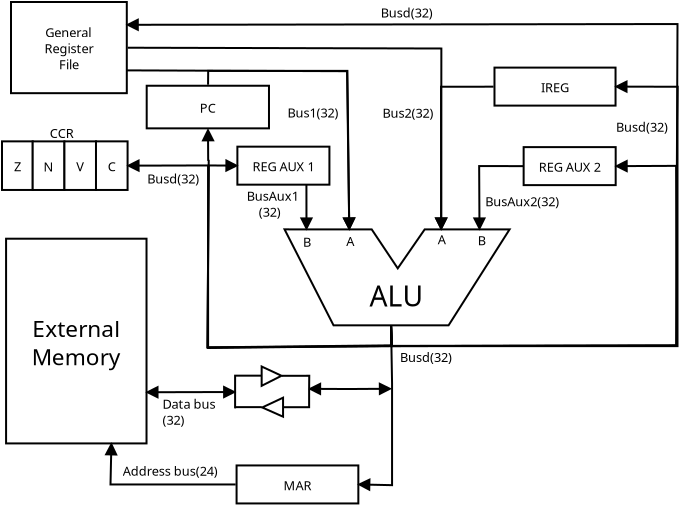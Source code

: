 <?xml version="1.0" encoding="UTF-8"?>
<dia:diagram xmlns:dia="http://www.lysator.liu.se/~alla/dia/">
  <dia:layer name="Background" visible="true" active="true">
    <dia:object type="Flowchart - Box" version="0" id="O0">
      <dia:attribute name="obj_pos">
        <dia:point val="17.028,3.887"/>
      </dia:attribute>
      <dia:attribute name="obj_bb">
        <dia:rectangle val="16.978,3.837;22.868,8.496"/>
      </dia:attribute>
      <dia:attribute name="elem_corner">
        <dia:point val="17.028,3.887"/>
      </dia:attribute>
      <dia:attribute name="elem_width">
        <dia:real val="5.79"/>
      </dia:attribute>
      <dia:attribute name="elem_height">
        <dia:real val="4.559"/>
      </dia:attribute>
      <dia:attribute name="show_background">
        <dia:boolean val="true"/>
      </dia:attribute>
      <dia:attribute name="padding">
        <dia:real val="0.5"/>
      </dia:attribute>
      <dia:attribute name="text">
        <dia:composite type="text">
          <dia:attribute name="string">
            <dia:string>#General
Register
File#</dia:string>
          </dia:attribute>
          <dia:attribute name="font">
            <dia:font family="sans" style="0" name="Helvetica"/>
          </dia:attribute>
          <dia:attribute name="height">
            <dia:real val="0.8"/>
          </dia:attribute>
          <dia:attribute name="pos">
            <dia:point val="19.923,5.561"/>
          </dia:attribute>
          <dia:attribute name="color">
            <dia:color val="#000000"/>
          </dia:attribute>
          <dia:attribute name="alignment">
            <dia:enum val="1"/>
          </dia:attribute>
        </dia:composite>
      </dia:attribute>
    </dia:object>
    <dia:object type="Flowchart - Box" version="0" id="O1">
      <dia:attribute name="obj_pos">
        <dia:point val="28.307,27.059"/>
      </dia:attribute>
      <dia:attribute name="obj_bb">
        <dia:rectangle val="28.257,27.009;34.445,29.009"/>
      </dia:attribute>
      <dia:attribute name="elem_corner">
        <dia:point val="28.307,27.059"/>
      </dia:attribute>
      <dia:attribute name="elem_width">
        <dia:real val="6.088"/>
      </dia:attribute>
      <dia:attribute name="elem_height">
        <dia:real val="1.9"/>
      </dia:attribute>
      <dia:attribute name="show_background">
        <dia:boolean val="true"/>
      </dia:attribute>
      <dia:attribute name="padding">
        <dia:real val="0.5"/>
      </dia:attribute>
      <dia:attribute name="text">
        <dia:composite type="text">
          <dia:attribute name="string">
            <dia:string>#MAR#</dia:string>
          </dia:attribute>
          <dia:attribute name="font">
            <dia:font family="sans" style="0" name="Helvetica"/>
          </dia:attribute>
          <dia:attribute name="height">
            <dia:real val="0.8"/>
          </dia:attribute>
          <dia:attribute name="pos">
            <dia:point val="31.351,28.204"/>
          </dia:attribute>
          <dia:attribute name="color">
            <dia:color val="#000000"/>
          </dia:attribute>
          <dia:attribute name="alignment">
            <dia:enum val="1"/>
          </dia:attribute>
        </dia:composite>
      </dia:attribute>
    </dia:object>
    <dia:object type="Flowchart - Box" version="0" id="O2">
      <dia:attribute name="obj_pos">
        <dia:point val="41.202,7.167"/>
      </dia:attribute>
      <dia:attribute name="obj_bb">
        <dia:rectangle val="41.151,7.117;47.304,9.117"/>
      </dia:attribute>
      <dia:attribute name="elem_corner">
        <dia:point val="41.202,7.167"/>
      </dia:attribute>
      <dia:attribute name="elem_width">
        <dia:real val="6.053"/>
      </dia:attribute>
      <dia:attribute name="elem_height">
        <dia:real val="1.9"/>
      </dia:attribute>
      <dia:attribute name="show_background">
        <dia:boolean val="true"/>
      </dia:attribute>
      <dia:attribute name="padding">
        <dia:real val="0.5"/>
      </dia:attribute>
      <dia:attribute name="text">
        <dia:composite type="text">
          <dia:attribute name="string">
            <dia:string>#IREG#</dia:string>
          </dia:attribute>
          <dia:attribute name="font">
            <dia:font family="sans" style="0" name="Helvetica"/>
          </dia:attribute>
          <dia:attribute name="height">
            <dia:real val="0.8"/>
          </dia:attribute>
          <dia:attribute name="pos">
            <dia:point val="44.228,8.312"/>
          </dia:attribute>
          <dia:attribute name="color">
            <dia:color val="#000000"/>
          </dia:attribute>
          <dia:attribute name="alignment">
            <dia:enum val="1"/>
          </dia:attribute>
        </dia:composite>
      </dia:attribute>
    </dia:object>
    <dia:object type="Flowchart - Box" version="0" id="O3">
      <dia:attribute name="obj_pos">
        <dia:point val="23.813,8.074"/>
      </dia:attribute>
      <dia:attribute name="obj_bb">
        <dia:rectangle val="23.763,8.024;29.978,10.255"/>
      </dia:attribute>
      <dia:attribute name="elem_corner">
        <dia:point val="23.813,8.074"/>
      </dia:attribute>
      <dia:attribute name="elem_width">
        <dia:real val="6.114"/>
      </dia:attribute>
      <dia:attribute name="elem_height">
        <dia:real val="2.131"/>
      </dia:attribute>
      <dia:attribute name="show_background">
        <dia:boolean val="true"/>
      </dia:attribute>
      <dia:attribute name="padding">
        <dia:real val="0.5"/>
      </dia:attribute>
      <dia:attribute name="text">
        <dia:composite type="text">
          <dia:attribute name="string">
            <dia:string>#PC#</dia:string>
          </dia:attribute>
          <dia:attribute name="font">
            <dia:font family="sans" style="0" name="Helvetica"/>
          </dia:attribute>
          <dia:attribute name="height">
            <dia:real val="0.8"/>
          </dia:attribute>
          <dia:attribute name="pos">
            <dia:point val="26.871,9.334"/>
          </dia:attribute>
          <dia:attribute name="color">
            <dia:color val="#000000"/>
          </dia:attribute>
          <dia:attribute name="alignment">
            <dia:enum val="1"/>
          </dia:attribute>
        </dia:composite>
      </dia:attribute>
    </dia:object>
    <dia:group>
      <dia:object type="Flowchart - Box" version="0" id="O4">
        <dia:attribute name="obj_pos">
          <dia:point val="16.578,10.855"/>
        </dia:attribute>
        <dia:attribute name="obj_bb">
          <dia:rectangle val="16.527,10.805;18.165,13.335"/>
        </dia:attribute>
        <dia:attribute name="elem_corner">
          <dia:point val="16.578,10.855"/>
        </dia:attribute>
        <dia:attribute name="elem_width">
          <dia:real val="1.538"/>
        </dia:attribute>
        <dia:attribute name="elem_height">
          <dia:real val="2.43"/>
        </dia:attribute>
        <dia:attribute name="show_background">
          <dia:boolean val="true"/>
        </dia:attribute>
        <dia:attribute name="padding">
          <dia:real val="0.5"/>
        </dia:attribute>
        <dia:attribute name="text">
          <dia:composite type="text">
            <dia:attribute name="string">
              <dia:string>#Z#</dia:string>
            </dia:attribute>
            <dia:attribute name="font">
              <dia:font family="sans" style="0" name="Helvetica"/>
            </dia:attribute>
            <dia:attribute name="height">
              <dia:real val="0.8"/>
            </dia:attribute>
            <dia:attribute name="pos">
              <dia:point val="17.346,12.265"/>
            </dia:attribute>
            <dia:attribute name="color">
              <dia:color val="#000000"/>
            </dia:attribute>
            <dia:attribute name="alignment">
              <dia:enum val="1"/>
            </dia:attribute>
          </dia:composite>
        </dia:attribute>
      </dia:object>
      <dia:object type="Flowchart - Box" version="0" id="O5">
        <dia:attribute name="obj_pos">
          <dia:point val="18.116,10.856"/>
        </dia:attribute>
        <dia:attribute name="obj_bb">
          <dia:rectangle val="18.066,10.806;19.746,13.335"/>
        </dia:attribute>
        <dia:attribute name="elem_corner">
          <dia:point val="18.116,10.856"/>
        </dia:attribute>
        <dia:attribute name="elem_width">
          <dia:real val="1.58"/>
        </dia:attribute>
        <dia:attribute name="elem_height">
          <dia:real val="2.43"/>
        </dia:attribute>
        <dia:attribute name="show_background">
          <dia:boolean val="true"/>
        </dia:attribute>
        <dia:attribute name="padding">
          <dia:real val="0.5"/>
        </dia:attribute>
        <dia:attribute name="text">
          <dia:composite type="text">
            <dia:attribute name="string">
              <dia:string>#N#</dia:string>
            </dia:attribute>
            <dia:attribute name="font">
              <dia:font family="sans" style="0" name="Helvetica"/>
            </dia:attribute>
            <dia:attribute name="height">
              <dia:real val="0.8"/>
            </dia:attribute>
            <dia:attribute name="pos">
              <dia:point val="18.906,12.265"/>
            </dia:attribute>
            <dia:attribute name="color">
              <dia:color val="#000000"/>
            </dia:attribute>
            <dia:attribute name="alignment">
              <dia:enum val="1"/>
            </dia:attribute>
          </dia:composite>
        </dia:attribute>
      </dia:object>
      <dia:object type="Flowchart - Box" version="0" id="O6">
        <dia:attribute name="obj_pos">
          <dia:point val="19.699,10.855"/>
        </dia:attribute>
        <dia:attribute name="obj_bb">
          <dia:rectangle val="19.649,10.805;21.329,13.334"/>
        </dia:attribute>
        <dia:attribute name="elem_corner">
          <dia:point val="19.699,10.855"/>
        </dia:attribute>
        <dia:attribute name="elem_width">
          <dia:real val="1.58"/>
        </dia:attribute>
        <dia:attribute name="elem_height">
          <dia:real val="2.43"/>
        </dia:attribute>
        <dia:attribute name="show_background">
          <dia:boolean val="true"/>
        </dia:attribute>
        <dia:attribute name="padding">
          <dia:real val="0.5"/>
        </dia:attribute>
        <dia:attribute name="text">
          <dia:composite type="text">
            <dia:attribute name="string">
              <dia:string>#V#</dia:string>
            </dia:attribute>
            <dia:attribute name="font">
              <dia:font family="sans" style="0" name="Helvetica"/>
            </dia:attribute>
            <dia:attribute name="height">
              <dia:real val="0.8"/>
            </dia:attribute>
            <dia:attribute name="pos">
              <dia:point val="20.489,12.265"/>
            </dia:attribute>
            <dia:attribute name="color">
              <dia:color val="#000000"/>
            </dia:attribute>
            <dia:attribute name="alignment">
              <dia:enum val="1"/>
            </dia:attribute>
          </dia:composite>
        </dia:attribute>
      </dia:object>
      <dia:object type="Flowchart - Box" version="0" id="O7">
        <dia:attribute name="obj_pos">
          <dia:point val="21.277,10.855"/>
        </dia:attribute>
        <dia:attribute name="obj_bb">
          <dia:rectangle val="21.227,10.805;22.907,13.334"/>
        </dia:attribute>
        <dia:attribute name="elem_corner">
          <dia:point val="21.277,10.855"/>
        </dia:attribute>
        <dia:attribute name="elem_width">
          <dia:real val="1.58"/>
        </dia:attribute>
        <dia:attribute name="elem_height">
          <dia:real val="2.43"/>
        </dia:attribute>
        <dia:attribute name="show_background">
          <dia:boolean val="true"/>
        </dia:attribute>
        <dia:attribute name="padding">
          <dia:real val="0.5"/>
        </dia:attribute>
        <dia:attribute name="text">
          <dia:composite type="text">
            <dia:attribute name="string">
              <dia:string>#C#</dia:string>
            </dia:attribute>
            <dia:attribute name="font">
              <dia:font family="sans" style="0" name="Helvetica"/>
            </dia:attribute>
            <dia:attribute name="height">
              <dia:real val="0.8"/>
            </dia:attribute>
            <dia:attribute name="pos">
              <dia:point val="22.067,12.265"/>
            </dia:attribute>
            <dia:attribute name="color">
              <dia:color val="#000000"/>
            </dia:attribute>
            <dia:attribute name="alignment">
              <dia:enum val="1"/>
            </dia:attribute>
          </dia:composite>
        </dia:attribute>
      </dia:object>
      <dia:object type="Standard - Text" version="1" id="O8">
        <dia:attribute name="obj_pos">
          <dia:point val="18.961,10.693"/>
        </dia:attribute>
        <dia:attribute name="obj_bb">
          <dia:rectangle val="18.961,10.098;20.301,10.843"/>
        </dia:attribute>
        <dia:attribute name="text">
          <dia:composite type="text">
            <dia:attribute name="string">
              <dia:string>#CCR#</dia:string>
            </dia:attribute>
            <dia:attribute name="font">
              <dia:font family="sans" style="0" name="Helvetica"/>
            </dia:attribute>
            <dia:attribute name="height">
              <dia:real val="0.8"/>
            </dia:attribute>
            <dia:attribute name="pos">
              <dia:point val="18.961,10.693"/>
            </dia:attribute>
            <dia:attribute name="color">
              <dia:color val="#000000"/>
            </dia:attribute>
            <dia:attribute name="alignment">
              <dia:enum val="0"/>
            </dia:attribute>
          </dia:composite>
        </dia:attribute>
        <dia:attribute name="valign">
          <dia:enum val="3"/>
        </dia:attribute>
      </dia:object>
    </dia:group>
    <dia:object type="Flowchart - Box" version="0" id="O9">
      <dia:attribute name="obj_pos">
        <dia:point val="16.782,15.722"/>
      </dia:attribute>
      <dia:attribute name="obj_bb">
        <dia:rectangle val="16.732,15.672;23.854,26.008"/>
      </dia:attribute>
      <dia:attribute name="elem_corner">
        <dia:point val="16.782,15.722"/>
      </dia:attribute>
      <dia:attribute name="elem_width">
        <dia:real val="7.022"/>
      </dia:attribute>
      <dia:attribute name="elem_height">
        <dia:real val="10.236"/>
      </dia:attribute>
      <dia:attribute name="border_width">
        <dia:real val="0.1"/>
      </dia:attribute>
      <dia:attribute name="show_background">
        <dia:boolean val="true"/>
      </dia:attribute>
      <dia:attribute name="padding">
        <dia:real val="0.5"/>
      </dia:attribute>
      <dia:attribute name="text">
        <dia:composite type="text">
          <dia:attribute name="string">
            <dia:string>#External
Memory#</dia:string>
          </dia:attribute>
          <dia:attribute name="font">
            <dia:font family="sans" style="0" name="Helvetica"/>
          </dia:attribute>
          <dia:attribute name="height">
            <dia:real val="1.411"/>
          </dia:attribute>
          <dia:attribute name="pos">
            <dia:point val="20.293,20.479"/>
          </dia:attribute>
          <dia:attribute name="color">
            <dia:color val="#000000"/>
          </dia:attribute>
          <dia:attribute name="alignment">
            <dia:enum val="1"/>
          </dia:attribute>
        </dia:composite>
      </dia:attribute>
    </dia:object>
    <dia:object type="Flowchart - Box" version="0" id="O10">
      <dia:attribute name="obj_pos">
        <dia:point val="28.347,11.12"/>
      </dia:attribute>
      <dia:attribute name="obj_bb">
        <dia:rectangle val="28.297,11.07;33.0,13.07"/>
      </dia:attribute>
      <dia:attribute name="elem_corner">
        <dia:point val="28.347,11.12"/>
      </dia:attribute>
      <dia:attribute name="elem_width">
        <dia:real val="4.602"/>
      </dia:attribute>
      <dia:attribute name="elem_height">
        <dia:real val="1.9"/>
      </dia:attribute>
      <dia:attribute name="show_background">
        <dia:boolean val="true"/>
      </dia:attribute>
      <dia:attribute name="padding">
        <dia:real val="0.5"/>
      </dia:attribute>
      <dia:attribute name="text">
        <dia:composite type="text">
          <dia:attribute name="string">
            <dia:string>#REG AUX 1#</dia:string>
          </dia:attribute>
          <dia:attribute name="font">
            <dia:font family="sans" style="0" name="Helvetica"/>
          </dia:attribute>
          <dia:attribute name="height">
            <dia:real val="0.8"/>
          </dia:attribute>
          <dia:attribute name="pos">
            <dia:point val="30.648,12.265"/>
          </dia:attribute>
          <dia:attribute name="color">
            <dia:color val="#000000"/>
          </dia:attribute>
          <dia:attribute name="alignment">
            <dia:enum val="1"/>
          </dia:attribute>
        </dia:composite>
      </dia:attribute>
    </dia:object>
    <dia:object type="Flowchart - Box" version="0" id="O11">
      <dia:attribute name="obj_pos">
        <dia:point val="42.66,11.143"/>
      </dia:attribute>
      <dia:attribute name="obj_bb">
        <dia:rectangle val="42.61,11.093;47.313,13.093"/>
      </dia:attribute>
      <dia:attribute name="elem_corner">
        <dia:point val="42.66,11.143"/>
      </dia:attribute>
      <dia:attribute name="elem_width">
        <dia:real val="4.602"/>
      </dia:attribute>
      <dia:attribute name="elem_height">
        <dia:real val="1.9"/>
      </dia:attribute>
      <dia:attribute name="show_background">
        <dia:boolean val="true"/>
      </dia:attribute>
      <dia:attribute name="padding">
        <dia:real val="0.5"/>
      </dia:attribute>
      <dia:attribute name="text">
        <dia:composite type="text">
          <dia:attribute name="string">
            <dia:string>#REG AUX 2#</dia:string>
          </dia:attribute>
          <dia:attribute name="font">
            <dia:font family="sans" style="0" name="Helvetica"/>
          </dia:attribute>
          <dia:attribute name="height">
            <dia:real val="0.8"/>
          </dia:attribute>
          <dia:attribute name="pos">
            <dia:point val="44.962,12.288"/>
          </dia:attribute>
          <dia:attribute name="color">
            <dia:color val="#000000"/>
          </dia:attribute>
          <dia:attribute name="alignment">
            <dia:enum val="1"/>
          </dia:attribute>
        </dia:composite>
      </dia:attribute>
    </dia:object>
    <dia:group>
      <dia:object type="Standard - Polygon" version="0" id="O12">
        <dia:attribute name="obj_pos">
          <dia:point val="30.706,15.255"/>
        </dia:attribute>
        <dia:attribute name="obj_bb">
          <dia:rectangle val="30.625,15.205;42.048,20.105"/>
        </dia:attribute>
        <dia:attribute name="poly_points">
          <dia:point val="30.706,15.255"/>
          <dia:point val="31.802,15.257"/>
          <dia:point val="33.941,15.257"/>
          <dia:point val="35.064,15.257"/>
          <dia:point val="36.365,17.205"/>
          <dia:point val="37.712,15.257"/>
          <dia:point val="38.537,15.257"/>
          <dia:point val="40.452,15.257"/>
          <dia:point val="41.957,15.257"/>
          <dia:point val="38.906,20.055"/>
          <dia:point val="33.156,20.055"/>
        </dia:attribute>
        <dia:attribute name="show_background">
          <dia:boolean val="true"/>
        </dia:attribute>
      </dia:object>
      <dia:object type="Standard - Text" version="1" id="O13">
        <dia:attribute name="obj_pos">
          <dia:point val="34.95,19.112"/>
        </dia:attribute>
        <dia:attribute name="obj_bb">
          <dia:rectangle val="34.95,17.802;37.732,19.444"/>
        </dia:attribute>
        <dia:attribute name="text">
          <dia:composite type="text">
            <dia:attribute name="string">
              <dia:string>#ALU#</dia:string>
            </dia:attribute>
            <dia:attribute name="font">
              <dia:font family="sans" style="0" name="Helvetica"/>
            </dia:attribute>
            <dia:attribute name="height">
              <dia:real val="1.764"/>
            </dia:attribute>
            <dia:attribute name="pos">
              <dia:point val="34.95,19.112"/>
            </dia:attribute>
            <dia:attribute name="color">
              <dia:color val="#000000"/>
            </dia:attribute>
            <dia:attribute name="alignment">
              <dia:enum val="0"/>
            </dia:attribute>
          </dia:composite>
        </dia:attribute>
        <dia:attribute name="valign">
          <dia:enum val="3"/>
        </dia:attribute>
      </dia:object>
      <dia:object type="Standard - Text" version="1" id="O14">
        <dia:attribute name="obj_pos">
          <dia:point val="33.792,16.086"/>
        </dia:attribute>
        <dia:attribute name="obj_bb">
          <dia:rectangle val="33.792,15.491;34.23,16.236"/>
        </dia:attribute>
        <dia:attribute name="text">
          <dia:composite type="text">
            <dia:attribute name="string">
              <dia:string>#A#</dia:string>
            </dia:attribute>
            <dia:attribute name="font">
              <dia:font family="sans" style="0" name="Helvetica"/>
            </dia:attribute>
            <dia:attribute name="height">
              <dia:real val="0.8"/>
            </dia:attribute>
            <dia:attribute name="pos">
              <dia:point val="33.792,16.086"/>
            </dia:attribute>
            <dia:attribute name="color">
              <dia:color val="#000000"/>
            </dia:attribute>
            <dia:attribute name="alignment">
              <dia:enum val="0"/>
            </dia:attribute>
          </dia:composite>
        </dia:attribute>
        <dia:attribute name="valign">
          <dia:enum val="3"/>
        </dia:attribute>
      </dia:object>
      <dia:object type="Standard - Text" version="1" id="O15">
        <dia:attribute name="obj_pos">
          <dia:point val="31.626,16.124"/>
        </dia:attribute>
        <dia:attribute name="obj_bb">
          <dia:rectangle val="31.626,15.529;32.066,16.274"/>
        </dia:attribute>
        <dia:attribute name="text">
          <dia:composite type="text">
            <dia:attribute name="string">
              <dia:string>#B#</dia:string>
            </dia:attribute>
            <dia:attribute name="font">
              <dia:font family="sans" style="0" name="Helvetica"/>
            </dia:attribute>
            <dia:attribute name="height">
              <dia:real val="0.8"/>
            </dia:attribute>
            <dia:attribute name="pos">
              <dia:point val="31.626,16.124"/>
            </dia:attribute>
            <dia:attribute name="color">
              <dia:color val="#000000"/>
            </dia:attribute>
            <dia:attribute name="alignment">
              <dia:enum val="0"/>
            </dia:attribute>
          </dia:composite>
        </dia:attribute>
        <dia:attribute name="valign">
          <dia:enum val="3"/>
        </dia:attribute>
      </dia:object>
      <dia:object type="Standard - Text" version="1" id="O16">
        <dia:attribute name="obj_pos">
          <dia:point val="38.368,15.997"/>
        </dia:attribute>
        <dia:attribute name="obj_bb">
          <dia:rectangle val="38.368,15.402;38.806,16.147"/>
        </dia:attribute>
        <dia:attribute name="text">
          <dia:composite type="text">
            <dia:attribute name="string">
              <dia:string>#A#</dia:string>
            </dia:attribute>
            <dia:attribute name="font">
              <dia:font family="sans" style="0" name="Helvetica"/>
            </dia:attribute>
            <dia:attribute name="height">
              <dia:real val="0.8"/>
            </dia:attribute>
            <dia:attribute name="pos">
              <dia:point val="38.368,15.997"/>
            </dia:attribute>
            <dia:attribute name="color">
              <dia:color val="#000000"/>
            </dia:attribute>
            <dia:attribute name="alignment">
              <dia:enum val="0"/>
            </dia:attribute>
          </dia:composite>
        </dia:attribute>
        <dia:attribute name="valign">
          <dia:enum val="3"/>
        </dia:attribute>
      </dia:object>
      <dia:object type="Standard - Text" version="1" id="O17">
        <dia:attribute name="obj_pos">
          <dia:point val="40.366,16.049"/>
        </dia:attribute>
        <dia:attribute name="obj_bb">
          <dia:rectangle val="40.366,15.454;40.806,16.199"/>
        </dia:attribute>
        <dia:attribute name="text">
          <dia:composite type="text">
            <dia:attribute name="string">
              <dia:string>#B#</dia:string>
            </dia:attribute>
            <dia:attribute name="font">
              <dia:font family="sans" style="0" name="Helvetica"/>
            </dia:attribute>
            <dia:attribute name="height">
              <dia:real val="0.8"/>
            </dia:attribute>
            <dia:attribute name="pos">
              <dia:point val="40.366,16.049"/>
            </dia:attribute>
            <dia:attribute name="color">
              <dia:color val="#000000"/>
            </dia:attribute>
            <dia:attribute name="alignment">
              <dia:enum val="0"/>
            </dia:attribute>
          </dia:composite>
        </dia:attribute>
        <dia:attribute name="valign">
          <dia:enum val="3"/>
        </dia:attribute>
      </dia:object>
    </dia:group>
    <dia:object type="Standard - PolyLine" version="0" id="O18">
      <dia:attribute name="obj_pos">
        <dia:point val="22.818,7.306"/>
      </dia:attribute>
      <dia:attribute name="obj_bb">
        <dia:rectangle val="22.768,7.256;34.264,15.369"/>
      </dia:attribute>
      <dia:attribute name="poly_points">
        <dia:point val="22.818,7.306"/>
        <dia:point val="33.831,7.347"/>
        <dia:point val="33.941,15.257"/>
      </dia:attribute>
      <dia:attribute name="end_arrow">
        <dia:enum val="3"/>
      </dia:attribute>
      <dia:attribute name="end_arrow_length">
        <dia:real val="0.5"/>
      </dia:attribute>
      <dia:attribute name="end_arrow_width">
        <dia:real val="0.5"/>
      </dia:attribute>
      <dia:connections>
        <dia:connection handle="0" to="O0" connection="10"/>
        <dia:connection handle="2" to="O12" connection="4"/>
      </dia:connections>
    </dia:object>
    <dia:object type="Standard - PolyLine" version="0" id="O19">
      <dia:attribute name="obj_pos">
        <dia:point val="31.799,13.02"/>
      </dia:attribute>
      <dia:attribute name="obj_bb">
        <dia:rectangle val="31.471,12.97;32.132,15.369"/>
      </dia:attribute>
      <dia:attribute name="poly_points">
        <dia:point val="31.799,13.02"/>
        <dia:point val="31.802,15.257"/>
      </dia:attribute>
      <dia:attribute name="end_arrow">
        <dia:enum val="3"/>
      </dia:attribute>
      <dia:attribute name="end_arrow_length">
        <dia:real val="0.5"/>
      </dia:attribute>
      <dia:attribute name="end_arrow_width">
        <dia:real val="0.5"/>
      </dia:attribute>
      <dia:connections>
        <dia:connection handle="0" to="O10" connection="14"/>
        <dia:connection handle="1" to="O12" connection="2"/>
      </dia:connections>
    </dia:object>
    <dia:object type="Standard - PolyLine" version="0" id="O20">
      <dia:attribute name="obj_pos">
        <dia:point val="42.66,12.093"/>
      </dia:attribute>
      <dia:attribute name="obj_bb">
        <dia:rectangle val="40.118,12.04;42.71,15.369"/>
      </dia:attribute>
      <dia:attribute name="poly_points">
        <dia:point val="42.66,12.093"/>
        <dia:point val="40.436,12.09"/>
        <dia:point val="40.452,15.257"/>
      </dia:attribute>
      <dia:attribute name="end_arrow">
        <dia:enum val="3"/>
      </dia:attribute>
      <dia:attribute name="end_arrow_length">
        <dia:real val="0.5"/>
      </dia:attribute>
      <dia:attribute name="end_arrow_width">
        <dia:real val="0.5"/>
      </dia:attribute>
      <dia:connections>
        <dia:connection handle="0" to="O11" connection="7"/>
        <dia:connection handle="2" to="O12" connection="14"/>
      </dia:connections>
    </dia:object>
    <dia:object type="Standard - PolyLine" version="0" id="O21">
      <dia:attribute name="obj_pos">
        <dia:point val="19.923,6.166"/>
      </dia:attribute>
      <dia:attribute name="obj_bb">
        <dia:rectangle val="22.817,6.123;38.868,15.369"/>
      </dia:attribute>
      <dia:attribute name="poly_points">
        <dia:point val="19.923,6.166"/>
        <dia:point val="38.546,6.212"/>
        <dia:point val="38.537,15.257"/>
      </dia:attribute>
      <dia:attribute name="end_arrow">
        <dia:enum val="3"/>
      </dia:attribute>
      <dia:attribute name="end_arrow_length">
        <dia:real val="0.5"/>
      </dia:attribute>
      <dia:attribute name="end_arrow_width">
        <dia:real val="0.5"/>
      </dia:attribute>
      <dia:connections>
        <dia:connection handle="0" to="O0" connection="16"/>
        <dia:connection handle="2" to="O12" connection="12"/>
      </dia:connections>
    </dia:object>
    <dia:group>
      <dia:object type="Standard - Polygon" version="0" id="O22">
        <dia:attribute name="obj_pos">
          <dia:point val="29.561,23.077"/>
        </dia:attribute>
        <dia:attribute name="obj_bb">
          <dia:rectangle val="29.512,22.035;30.666,23.159"/>
        </dia:attribute>
        <dia:attribute name="poly_points">
          <dia:point val="29.561,23.077"/>
          <dia:point val="29.561,22.113"/>
          <dia:point val="30.552,22.575"/>
        </dia:attribute>
        <dia:attribute name="show_background">
          <dia:boolean val="true"/>
        </dia:attribute>
      </dia:object>
      <dia:object type="Standard - Polygon" version="0" id="O23">
        <dia:attribute name="obj_pos">
          <dia:point val="30.631,24.622"/>
        </dia:attribute>
        <dia:attribute name="obj_bb">
          <dia:rectangle val="29.467,23.593;30.681,24.699"/>
        </dia:attribute>
        <dia:attribute name="poly_points">
          <dia:point val="30.631,24.622"/>
          <dia:point val="29.588,24.16"/>
          <dia:point val="30.631,23.672"/>
        </dia:attribute>
        <dia:attribute name="show_background">
          <dia:boolean val="true"/>
        </dia:attribute>
      </dia:object>
      <dia:object type="Standard - Polygon" version="0" id="O24">
        <dia:attribute name="obj_pos">
          <dia:point val="31.934,23.229"/>
        </dia:attribute>
        <dia:attribute name="obj_bb">
          <dia:rectangle val="30.631,23.147;32.934,25.147"/>
        </dia:attribute>
        <dia:attribute name="poly_points">
          <dia:point val="31.934,23.229"/>
          <dia:point val="31.934,24.147"/>
          <dia:point val="30.631,24.147"/>
          <dia:point val="31.934,24.147"/>
        </dia:attribute>
        <dia:attribute name="show_background">
          <dia:boolean val="true"/>
        </dia:attribute>
      </dia:object>
      <dia:object type="Standard - Polygon" version="0" id="O25">
        <dia:attribute name="obj_pos">
          <dia:point val="31.934,23.229"/>
        </dia:attribute>
        <dia:attribute name="obj_bb">
          <dia:rectangle val="30.571,21.578;32.934,23.578"/>
        </dia:attribute>
        <dia:attribute name="poly_points">
          <dia:point val="31.934,23.229"/>
          <dia:point val="31.94,22.575"/>
          <dia:point val="30.573,22.578"/>
          <dia:point val="31.941,22.577"/>
        </dia:attribute>
        <dia:attribute name="show_background">
          <dia:boolean val="true"/>
        </dia:attribute>
      </dia:object>
      <dia:object type="Standard - Polygon" version="0" id="O26">
        <dia:attribute name="obj_pos">
          <dia:point val="28.223,24.144"/>
        </dia:attribute>
        <dia:attribute name="obj_bb">
          <dia:rectangle val="28.223,23.144;29.567,25.145"/>
        </dia:attribute>
        <dia:attribute name="poly_points">
          <dia:point val="28.223,24.144"/>
          <dia:point val="29.567,24.145"/>
          <dia:point val="28.265,24.145"/>
          <dia:point val="29.567,24.145"/>
        </dia:attribute>
        <dia:attribute name="show_background">
          <dia:boolean val="true"/>
        </dia:attribute>
      </dia:object>
      <dia:object type="Standard - Polygon" version="0" id="O27">
        <dia:attribute name="obj_pos">
          <dia:point val="29.558,22.57"/>
        </dia:attribute>
        <dia:attribute name="obj_bb">
          <dia:rectangle val="27.233,21.57;29.558,24.205"/>
        </dia:attribute>
        <dia:attribute name="poly_points">
          <dia:point val="29.558,22.57"/>
          <dia:point val="28.233,22.57"/>
          <dia:point val="28.233,24.205"/>
          <dia:point val="28.233,22.57"/>
        </dia:attribute>
        <dia:attribute name="show_background">
          <dia:boolean val="true"/>
        </dia:attribute>
      </dia:object>
    </dia:group>
    <dia:object type="Standard - PolyLine" version="0" id="O28">
      <dia:attribute name="obj_pos">
        <dia:point val="23.804,23.399"/>
      </dia:attribute>
      <dia:attribute name="obj_bb">
        <dia:rectangle val="23.742,23.058;28.294,23.729"/>
      </dia:attribute>
      <dia:attribute name="poly_points">
        <dia:point val="23.804,23.399"/>
        <dia:point val="28.233,23.388"/>
      </dia:attribute>
      <dia:attribute name="start_arrow">
        <dia:enum val="3"/>
      </dia:attribute>
      <dia:attribute name="start_arrow_length">
        <dia:real val="0.5"/>
      </dia:attribute>
      <dia:attribute name="start_arrow_width">
        <dia:real val="0.5"/>
      </dia:attribute>
      <dia:attribute name="end_arrow">
        <dia:enum val="3"/>
      </dia:attribute>
      <dia:attribute name="end_arrow_length">
        <dia:real val="0.5"/>
      </dia:attribute>
      <dia:attribute name="end_arrow_width">
        <dia:real val="0.5"/>
      </dia:attribute>
      <dia:connections>
        <dia:connection handle="0" to="O9" connection="10"/>
        <dia:connection handle="1" to="O27" connection="3"/>
      </dia:connections>
    </dia:object>
    <dia:object type="Standard - PolyLine" version="0" id="O29">
      <dia:attribute name="obj_pos">
        <dia:point val="22.048,25.958"/>
      </dia:attribute>
      <dia:attribute name="obj_bb">
        <dia:rectangle val="21.704,25.896;28.311,28.06"/>
      </dia:attribute>
      <dia:attribute name="poly_points">
        <dia:point val="22.048,25.958"/>
        <dia:point val="22.003,28.01"/>
        <dia:point val="31.351,28.009"/>
      </dia:attribute>
      <dia:attribute name="start_arrow">
        <dia:enum val="3"/>
      </dia:attribute>
      <dia:attribute name="start_arrow_length">
        <dia:real val="0.5"/>
      </dia:attribute>
      <dia:attribute name="start_arrow_width">
        <dia:real val="0.5"/>
      </dia:attribute>
      <dia:connections>
        <dia:connection handle="0" to="O9" connection="14"/>
        <dia:connection handle="2" to="O1" connection="16"/>
      </dia:connections>
    </dia:object>
    <dia:object type="Standard - PolyLine" version="0" id="O30">
      <dia:attribute name="obj_pos">
        <dia:point val="36.031,20.055"/>
      </dia:attribute>
      <dia:attribute name="obj_bb">
        <dia:rectangle val="22.745,11.737;36.104,21.237"/>
      </dia:attribute>
      <dia:attribute name="poly_points">
        <dia:point val="36.031,20.055"/>
        <dia:point val="36.054,21.081"/>
        <dia:point val="26.883,21.187"/>
        <dia:point val="26.883,12.059"/>
        <dia:point val="22.857,12.07"/>
      </dia:attribute>
      <dia:attribute name="end_arrow">
        <dia:enum val="3"/>
      </dia:attribute>
      <dia:attribute name="end_arrow_length">
        <dia:real val="0.5"/>
      </dia:attribute>
      <dia:attribute name="end_arrow_width">
        <dia:real val="0.5"/>
      </dia:attribute>
      <dia:connections>
        <dia:connection handle="0" to="O12" connection="19"/>
        <dia:connection handle="4" to="O7" connection="8"/>
      </dia:connections>
    </dia:object>
    <dia:object type="Standard - PolyLine" version="0" id="O31">
      <dia:attribute name="obj_pos">
        <dia:point val="36.031,20.055"/>
      </dia:attribute>
      <dia:attribute name="obj_bb">
        <dia:rectangle val="26.543,9.028;36.107,21.206"/>
      </dia:attribute>
      <dia:attribute name="poly_points">
        <dia:point val="36.031,20.055"/>
        <dia:point val="36.057,21.098"/>
        <dia:point val="26.852,21.156"/>
        <dia:point val="26.914,11.813"/>
        <dia:point val="26.887,11.796"/>
        <dia:point val="26.871,9.139"/>
      </dia:attribute>
      <dia:attribute name="end_arrow">
        <dia:enum val="3"/>
      </dia:attribute>
      <dia:attribute name="end_arrow_length">
        <dia:real val="0.5"/>
      </dia:attribute>
      <dia:attribute name="end_arrow_width">
        <dia:real val="0.5"/>
      </dia:attribute>
      <dia:connections>
        <dia:connection handle="0" to="O12" connection="19"/>
        <dia:connection handle="5" to="O3" connection="16"/>
      </dia:connections>
    </dia:object>
    <dia:object type="Standard - PolyLine" version="0" id="O32">
      <dia:attribute name="obj_pos">
        <dia:point val="36.031,20.055"/>
      </dia:attribute>
      <dia:attribute name="obj_bb">
        <dia:rectangle val="35.98,7.787;50.413,21.143"/>
      </dia:attribute>
      <dia:attribute name="poly_points">
        <dia:point val="36.031,20.055"/>
        <dia:point val="36.066,21.093"/>
        <dia:point val="50.353,21.093"/>
        <dia:point val="50.353,9.81"/>
        <dia:point val="50.363,8.125"/>
        <dia:point val="47.254,8.117"/>
      </dia:attribute>
      <dia:attribute name="end_arrow">
        <dia:enum val="3"/>
      </dia:attribute>
      <dia:attribute name="end_arrow_length">
        <dia:real val="0.5"/>
      </dia:attribute>
      <dia:attribute name="end_arrow_width">
        <dia:real val="0.5"/>
      </dia:attribute>
      <dia:connections>
        <dia:connection handle="0" to="O12" connection="19"/>
        <dia:connection handle="5" to="O2" connection="8"/>
      </dia:connections>
    </dia:object>
    <dia:object type="Standard - PolyLine" version="0" id="O33">
      <dia:attribute name="obj_pos">
        <dia:point val="36.031,20.055"/>
      </dia:attribute>
      <dia:attribute name="obj_bb">
        <dia:rectangle val="34.284,20.004;36.131,28.352"/>
      </dia:attribute>
      <dia:attribute name="poly_points">
        <dia:point val="36.031,20.055"/>
        <dia:point val="36.081,22.945"/>
        <dia:point val="36.081,28.045"/>
        <dia:point val="34.395,28.009"/>
      </dia:attribute>
      <dia:attribute name="end_arrow">
        <dia:enum val="3"/>
      </dia:attribute>
      <dia:attribute name="end_arrow_length">
        <dia:real val="0.5"/>
      </dia:attribute>
      <dia:attribute name="end_arrow_width">
        <dia:real val="0.5"/>
      </dia:attribute>
      <dia:connections>
        <dia:connection handle="0" to="O12" connection="19"/>
        <dia:connection handle="3" to="O1" connection="8"/>
      </dia:connections>
    </dia:object>
    <dia:object type="Standard - PolyLine" version="0" id="O34">
      <dia:attribute name="obj_pos">
        <dia:point val="36.031,20.055"/>
      </dia:attribute>
      <dia:attribute name="obj_bb">
        <dia:rectangle val="22.706,4.695;50.403,21.131"/>
      </dia:attribute>
      <dia:attribute name="poly_points">
        <dia:point val="36.031,20.055"/>
        <dia:point val="36.054,21.081"/>
        <dia:point val="50.283,21.058"/>
        <dia:point val="50.353,4.989"/>
        <dia:point val="22.818,5.027"/>
      </dia:attribute>
      <dia:attribute name="end_arrow">
        <dia:enum val="3"/>
      </dia:attribute>
      <dia:attribute name="end_arrow_length">
        <dia:real val="0.5"/>
      </dia:attribute>
      <dia:attribute name="end_arrow_width">
        <dia:real val="0.5"/>
      </dia:attribute>
      <dia:connections>
        <dia:connection handle="0" to="O12" connection="19"/>
        <dia:connection handle="4" to="O0" connection="6"/>
      </dia:connections>
    </dia:object>
    <dia:object type="Standard - PolyLine" version="0" id="O35">
      <dia:attribute name="obj_pos">
        <dia:point val="36.02,23.225"/>
      </dia:attribute>
      <dia:attribute name="obj_bb">
        <dia:rectangle val="31.872,22.898;36.082,23.563"/>
      </dia:attribute>
      <dia:attribute name="poly_points">
        <dia:point val="36.02,23.225"/>
        <dia:point val="33.908,23.238"/>
        <dia:point val="31.934,23.229"/>
      </dia:attribute>
      <dia:attribute name="start_arrow">
        <dia:enum val="3"/>
      </dia:attribute>
      <dia:attribute name="start_arrow_length">
        <dia:real val="0.5"/>
      </dia:attribute>
      <dia:attribute name="start_arrow_width">
        <dia:real val="0.5"/>
      </dia:attribute>
      <dia:attribute name="end_arrow">
        <dia:enum val="3"/>
      </dia:attribute>
      <dia:attribute name="end_arrow_length">
        <dia:real val="0.5"/>
      </dia:attribute>
      <dia:attribute name="end_arrow_width">
        <dia:real val="0.5"/>
      </dia:attribute>
      <dia:connections>
        <dia:connection handle="2" to="O24" connection="0"/>
      </dia:connections>
    </dia:object>
    <dia:object type="Standard - PolyLine" version="0" id="O36">
      <dia:attribute name="obj_pos">
        <dia:point val="36.031,20.055"/>
      </dia:attribute>
      <dia:attribute name="obj_bb">
        <dia:rectangle val="26.802,11.735;36.127,21.207"/>
      </dia:attribute>
      <dia:attribute name="poly_points">
        <dia:point val="36.031,20.055"/>
        <dia:point val="36.077,21.054"/>
        <dia:point val="26.852,21.156"/>
        <dia:point val="26.914,12.059"/>
        <dia:point val="28.347,12.07"/>
      </dia:attribute>
      <dia:attribute name="end_arrow">
        <dia:enum val="3"/>
      </dia:attribute>
      <dia:attribute name="end_arrow_length">
        <dia:real val="0.5"/>
      </dia:attribute>
      <dia:attribute name="end_arrow_width">
        <dia:real val="0.5"/>
      </dia:attribute>
      <dia:connections>
        <dia:connection handle="0" to="O12" connection="19"/>
        <dia:connection handle="4" to="O10" connection="7"/>
      </dia:connections>
    </dia:object>
    <dia:object type="Standard - PolyLine" version="0" id="O37">
      <dia:attribute name="obj_pos">
        <dia:point val="36.031,20.055"/>
      </dia:attribute>
      <dia:attribute name="obj_bb">
        <dia:rectangle val="35.98,11.759;50.368,21.143"/>
      </dia:attribute>
      <dia:attribute name="poly_points">
        <dia:point val="36.031,20.055"/>
        <dia:point val="36.066,21.093"/>
        <dia:point val="50.318,21.058"/>
        <dia:point val="50.283,12.08"/>
        <dia:point val="47.263,12.093"/>
      </dia:attribute>
      <dia:attribute name="end_arrow">
        <dia:enum val="3"/>
      </dia:attribute>
      <dia:attribute name="end_arrow_length">
        <dia:real val="0.5"/>
      </dia:attribute>
      <dia:attribute name="end_arrow_width">
        <dia:real val="0.5"/>
      </dia:attribute>
      <dia:connections>
        <dia:connection handle="0" to="O12" connection="19"/>
        <dia:connection handle="4" to="O11" connection="8"/>
      </dia:connections>
    </dia:object>
    <dia:object type="Standard - PolyLine" version="0" id="O38">
      <dia:attribute name="obj_pos">
        <dia:point val="26.871,9.139"/>
      </dia:attribute>
      <dia:attribute name="obj_bb">
        <dia:rectangle val="26.83,7.28;34.266,15.369"/>
      </dia:attribute>
      <dia:attribute name="poly_points">
        <dia:point val="26.871,9.139"/>
        <dia:point val="26.887,7.33"/>
        <dia:point val="33.846,7.33"/>
        <dia:point val="33.941,15.257"/>
      </dia:attribute>
      <dia:attribute name="end_arrow">
        <dia:enum val="3"/>
      </dia:attribute>
      <dia:attribute name="end_arrow_length">
        <dia:real val="0.5"/>
      </dia:attribute>
      <dia:attribute name="end_arrow_width">
        <dia:real val="0.5"/>
      </dia:attribute>
      <dia:connections>
        <dia:connection handle="0" to="O3" connection="16"/>
        <dia:connection handle="3" to="O12" connection="4"/>
      </dia:connections>
    </dia:object>
    <dia:object type="Standard - PolyLine" version="0" id="O39">
      <dia:attribute name="obj_pos">
        <dia:point val="44.228,8.117"/>
      </dia:attribute>
      <dia:attribute name="obj_bb">
        <dia:rectangle val="38.206,8.071;41.204,15.369"/>
      </dia:attribute>
      <dia:attribute name="poly_points">
        <dia:point val="44.228,8.117"/>
        <dia:point val="38.531,8.125"/>
        <dia:point val="38.537,15.257"/>
      </dia:attribute>
      <dia:attribute name="end_arrow">
        <dia:enum val="3"/>
      </dia:attribute>
      <dia:attribute name="end_arrow_length">
        <dia:real val="0.5"/>
      </dia:attribute>
      <dia:attribute name="end_arrow_width">
        <dia:real val="0.5"/>
      </dia:attribute>
      <dia:connections>
        <dia:connection handle="0" to="O2" connection="16"/>
        <dia:connection handle="2" to="O12" connection="12"/>
      </dia:connections>
    </dia:object>
    <dia:object type="Standard - Text" version="1" id="O40">
      <dia:attribute name="obj_pos">
        <dia:point val="30.848,9.662"/>
      </dia:attribute>
      <dia:attribute name="obj_bb">
        <dia:rectangle val="30.848,9.067;33.748,9.812"/>
      </dia:attribute>
      <dia:attribute name="text">
        <dia:composite type="text">
          <dia:attribute name="string">
            <dia:string>#Bus1(32)#</dia:string>
          </dia:attribute>
          <dia:attribute name="font">
            <dia:font family="sans" style="0" name="Helvetica"/>
          </dia:attribute>
          <dia:attribute name="height">
            <dia:real val="0.8"/>
          </dia:attribute>
          <dia:attribute name="pos">
            <dia:point val="30.848,9.662"/>
          </dia:attribute>
          <dia:attribute name="color">
            <dia:color val="#000000"/>
          </dia:attribute>
          <dia:attribute name="alignment">
            <dia:enum val="0"/>
          </dia:attribute>
        </dia:composite>
      </dia:attribute>
      <dia:attribute name="valign">
        <dia:enum val="3"/>
      </dia:attribute>
    </dia:object>
    <dia:object type="Standard - Text" version="1" id="O41">
      <dia:attribute name="obj_pos">
        <dia:point val="35.608,9.673"/>
      </dia:attribute>
      <dia:attribute name="obj_bb">
        <dia:rectangle val="35.608,9.078;38.508,9.823"/>
      </dia:attribute>
      <dia:attribute name="text">
        <dia:composite type="text">
          <dia:attribute name="string">
            <dia:string>#Bus2(32)#</dia:string>
          </dia:attribute>
          <dia:attribute name="font">
            <dia:font family="sans" style="0" name="Helvetica"/>
          </dia:attribute>
          <dia:attribute name="height">
            <dia:real val="0.8"/>
          </dia:attribute>
          <dia:attribute name="pos">
            <dia:point val="35.608,9.673"/>
          </dia:attribute>
          <dia:attribute name="color">
            <dia:color val="#000000"/>
          </dia:attribute>
          <dia:attribute name="alignment">
            <dia:enum val="0"/>
          </dia:attribute>
        </dia:composite>
      </dia:attribute>
      <dia:attribute name="valign">
        <dia:enum val="3"/>
      </dia:attribute>
    </dia:object>
    <dia:object type="Standard - Text" version="1" id="O42">
      <dia:attribute name="obj_pos">
        <dia:point val="36.472,21.893"/>
      </dia:attribute>
      <dia:attribute name="obj_bb">
        <dia:rectangle val="36.472,21.299;39.372,22.044"/>
      </dia:attribute>
      <dia:attribute name="text">
        <dia:composite type="text">
          <dia:attribute name="string">
            <dia:string>#Busd(32)#</dia:string>
          </dia:attribute>
          <dia:attribute name="font">
            <dia:font family="sans" style="0" name="Helvetica"/>
          </dia:attribute>
          <dia:attribute name="height">
            <dia:real val="0.8"/>
          </dia:attribute>
          <dia:attribute name="pos">
            <dia:point val="36.472,21.893"/>
          </dia:attribute>
          <dia:attribute name="color">
            <dia:color val="#000000"/>
          </dia:attribute>
          <dia:attribute name="alignment">
            <dia:enum val="0"/>
          </dia:attribute>
        </dia:composite>
      </dia:attribute>
      <dia:attribute name="valign">
        <dia:enum val="3"/>
      </dia:attribute>
    </dia:object>
    <dia:object type="Standard - Text" version="1" id="O43">
      <dia:attribute name="obj_pos">
        <dia:point val="24.609,24.229"/>
      </dia:attribute>
      <dia:attribute name="obj_bb">
        <dia:rectangle val="24.609,23.634;27.484,25.179"/>
      </dia:attribute>
      <dia:attribute name="text">
        <dia:composite type="text">
          <dia:attribute name="string">
            <dia:string>#Data bus
(32)#</dia:string>
          </dia:attribute>
          <dia:attribute name="font">
            <dia:font family="sans" style="0" name="Helvetica"/>
          </dia:attribute>
          <dia:attribute name="height">
            <dia:real val="0.8"/>
          </dia:attribute>
          <dia:attribute name="pos">
            <dia:point val="24.609,24.229"/>
          </dia:attribute>
          <dia:attribute name="color">
            <dia:color val="#000000"/>
          </dia:attribute>
          <dia:attribute name="alignment">
            <dia:enum val="0"/>
          </dia:attribute>
        </dia:composite>
      </dia:attribute>
      <dia:attribute name="valign">
        <dia:enum val="3"/>
      </dia:attribute>
    </dia:object>
    <dia:object type="Standard - Text" version="1" id="O44">
      <dia:attribute name="obj_pos">
        <dia:point val="22.611,27.579"/>
      </dia:attribute>
      <dia:attribute name="obj_bb">
        <dia:rectangle val="22.611,26.984;27.849,27.729"/>
      </dia:attribute>
      <dia:attribute name="text">
        <dia:composite type="text">
          <dia:attribute name="string">
            <dia:string>#Address bus(24)#</dia:string>
          </dia:attribute>
          <dia:attribute name="font">
            <dia:font family="sans" style="0" name="Helvetica"/>
          </dia:attribute>
          <dia:attribute name="height">
            <dia:real val="0.8"/>
          </dia:attribute>
          <dia:attribute name="pos">
            <dia:point val="22.611,27.579"/>
          </dia:attribute>
          <dia:attribute name="color">
            <dia:color val="#000000"/>
          </dia:attribute>
          <dia:attribute name="alignment">
            <dia:enum val="0"/>
          </dia:attribute>
        </dia:composite>
      </dia:attribute>
      <dia:attribute name="valign">
        <dia:enum val="3"/>
      </dia:attribute>
    </dia:object>
    <dia:object type="Standard - Text" version="1" id="O45">
      <dia:attribute name="obj_pos">
        <dia:point val="47.284,10.38"/>
      </dia:attribute>
      <dia:attribute name="obj_bb">
        <dia:rectangle val="47.284,9.785;50.184,10.53"/>
      </dia:attribute>
      <dia:attribute name="text">
        <dia:composite type="text">
          <dia:attribute name="string">
            <dia:string>#Busd(32)#</dia:string>
          </dia:attribute>
          <dia:attribute name="font">
            <dia:font family="sans" style="0" name="Helvetica"/>
          </dia:attribute>
          <dia:attribute name="height">
            <dia:real val="0.8"/>
          </dia:attribute>
          <dia:attribute name="pos">
            <dia:point val="47.284,10.38"/>
          </dia:attribute>
          <dia:attribute name="color">
            <dia:color val="#000000"/>
          </dia:attribute>
          <dia:attribute name="alignment">
            <dia:enum val="0"/>
          </dia:attribute>
        </dia:composite>
      </dia:attribute>
      <dia:attribute name="valign">
        <dia:enum val="3"/>
      </dia:attribute>
    </dia:object>
    <dia:object type="Standard - Text" version="1" id="O46">
      <dia:attribute name="obj_pos">
        <dia:point val="28.816,13.822"/>
      </dia:attribute>
      <dia:attribute name="obj_bb">
        <dia:rectangle val="28.816,13.227;31.624,14.772"/>
      </dia:attribute>
      <dia:attribute name="text">
        <dia:composite type="text">
          <dia:attribute name="string">
            <dia:string>#BusAux1
    (32)#</dia:string>
          </dia:attribute>
          <dia:attribute name="font">
            <dia:font family="sans" style="0" name="Helvetica"/>
          </dia:attribute>
          <dia:attribute name="height">
            <dia:real val="0.8"/>
          </dia:attribute>
          <dia:attribute name="pos">
            <dia:point val="28.816,13.822"/>
          </dia:attribute>
          <dia:attribute name="color">
            <dia:color val="#000000"/>
          </dia:attribute>
          <dia:attribute name="alignment">
            <dia:enum val="0"/>
          </dia:attribute>
        </dia:composite>
      </dia:attribute>
      <dia:attribute name="valign">
        <dia:enum val="3"/>
      </dia:attribute>
    </dia:object>
    <dia:object type="Standard - Text" version="1" id="O47">
      <dia:attribute name="obj_pos">
        <dia:point val="40.741,14.098"/>
      </dia:attribute>
      <dia:attribute name="obj_bb">
        <dia:rectangle val="40.741,13.503;44.863,14.248"/>
      </dia:attribute>
      <dia:attribute name="text">
        <dia:composite type="text">
          <dia:attribute name="string">
            <dia:string>#BusAux2(32)#</dia:string>
          </dia:attribute>
          <dia:attribute name="font">
            <dia:font family="sans" style="0" name="Helvetica"/>
          </dia:attribute>
          <dia:attribute name="height">
            <dia:real val="0.8"/>
          </dia:attribute>
          <dia:attribute name="pos">
            <dia:point val="40.741,14.098"/>
          </dia:attribute>
          <dia:attribute name="color">
            <dia:color val="#000000"/>
          </dia:attribute>
          <dia:attribute name="alignment">
            <dia:enum val="0"/>
          </dia:attribute>
        </dia:composite>
      </dia:attribute>
      <dia:attribute name="valign">
        <dia:enum val="3"/>
      </dia:attribute>
    </dia:object>
    <dia:object type="Standard - Text" version="1" id="O48">
      <dia:attribute name="obj_pos">
        <dia:point val="35.516,4.663"/>
      </dia:attribute>
      <dia:attribute name="obj_bb">
        <dia:rectangle val="35.516,4.068;38.416,4.813"/>
      </dia:attribute>
      <dia:attribute name="text">
        <dia:composite type="text">
          <dia:attribute name="string">
            <dia:string>#Busd(32)#</dia:string>
          </dia:attribute>
          <dia:attribute name="font">
            <dia:font family="sans" style="0" name="Helvetica"/>
          </dia:attribute>
          <dia:attribute name="height">
            <dia:real val="0.8"/>
          </dia:attribute>
          <dia:attribute name="pos">
            <dia:point val="35.516,4.663"/>
          </dia:attribute>
          <dia:attribute name="color">
            <dia:color val="#000000"/>
          </dia:attribute>
          <dia:attribute name="alignment">
            <dia:enum val="0"/>
          </dia:attribute>
        </dia:composite>
      </dia:attribute>
      <dia:attribute name="valign">
        <dia:enum val="3"/>
      </dia:attribute>
    </dia:object>
    <dia:object type="Standard - Text" version="1" id="O49">
      <dia:attribute name="obj_pos">
        <dia:point val="23.837,12.961"/>
      </dia:attribute>
      <dia:attribute name="obj_bb">
        <dia:rectangle val="23.837,12.366;26.737,13.111"/>
      </dia:attribute>
      <dia:attribute name="text">
        <dia:composite type="text">
          <dia:attribute name="string">
            <dia:string>#Busd(32)#</dia:string>
          </dia:attribute>
          <dia:attribute name="font">
            <dia:font family="sans" style="0" name="Helvetica"/>
          </dia:attribute>
          <dia:attribute name="height">
            <dia:real val="0.8"/>
          </dia:attribute>
          <dia:attribute name="pos">
            <dia:point val="23.837,12.961"/>
          </dia:attribute>
          <dia:attribute name="color">
            <dia:color val="#000000"/>
          </dia:attribute>
          <dia:attribute name="alignment">
            <dia:enum val="0"/>
          </dia:attribute>
        </dia:composite>
      </dia:attribute>
      <dia:attribute name="valign">
        <dia:enum val="3"/>
      </dia:attribute>
    </dia:object>
  </dia:layer>
</dia:diagram>
